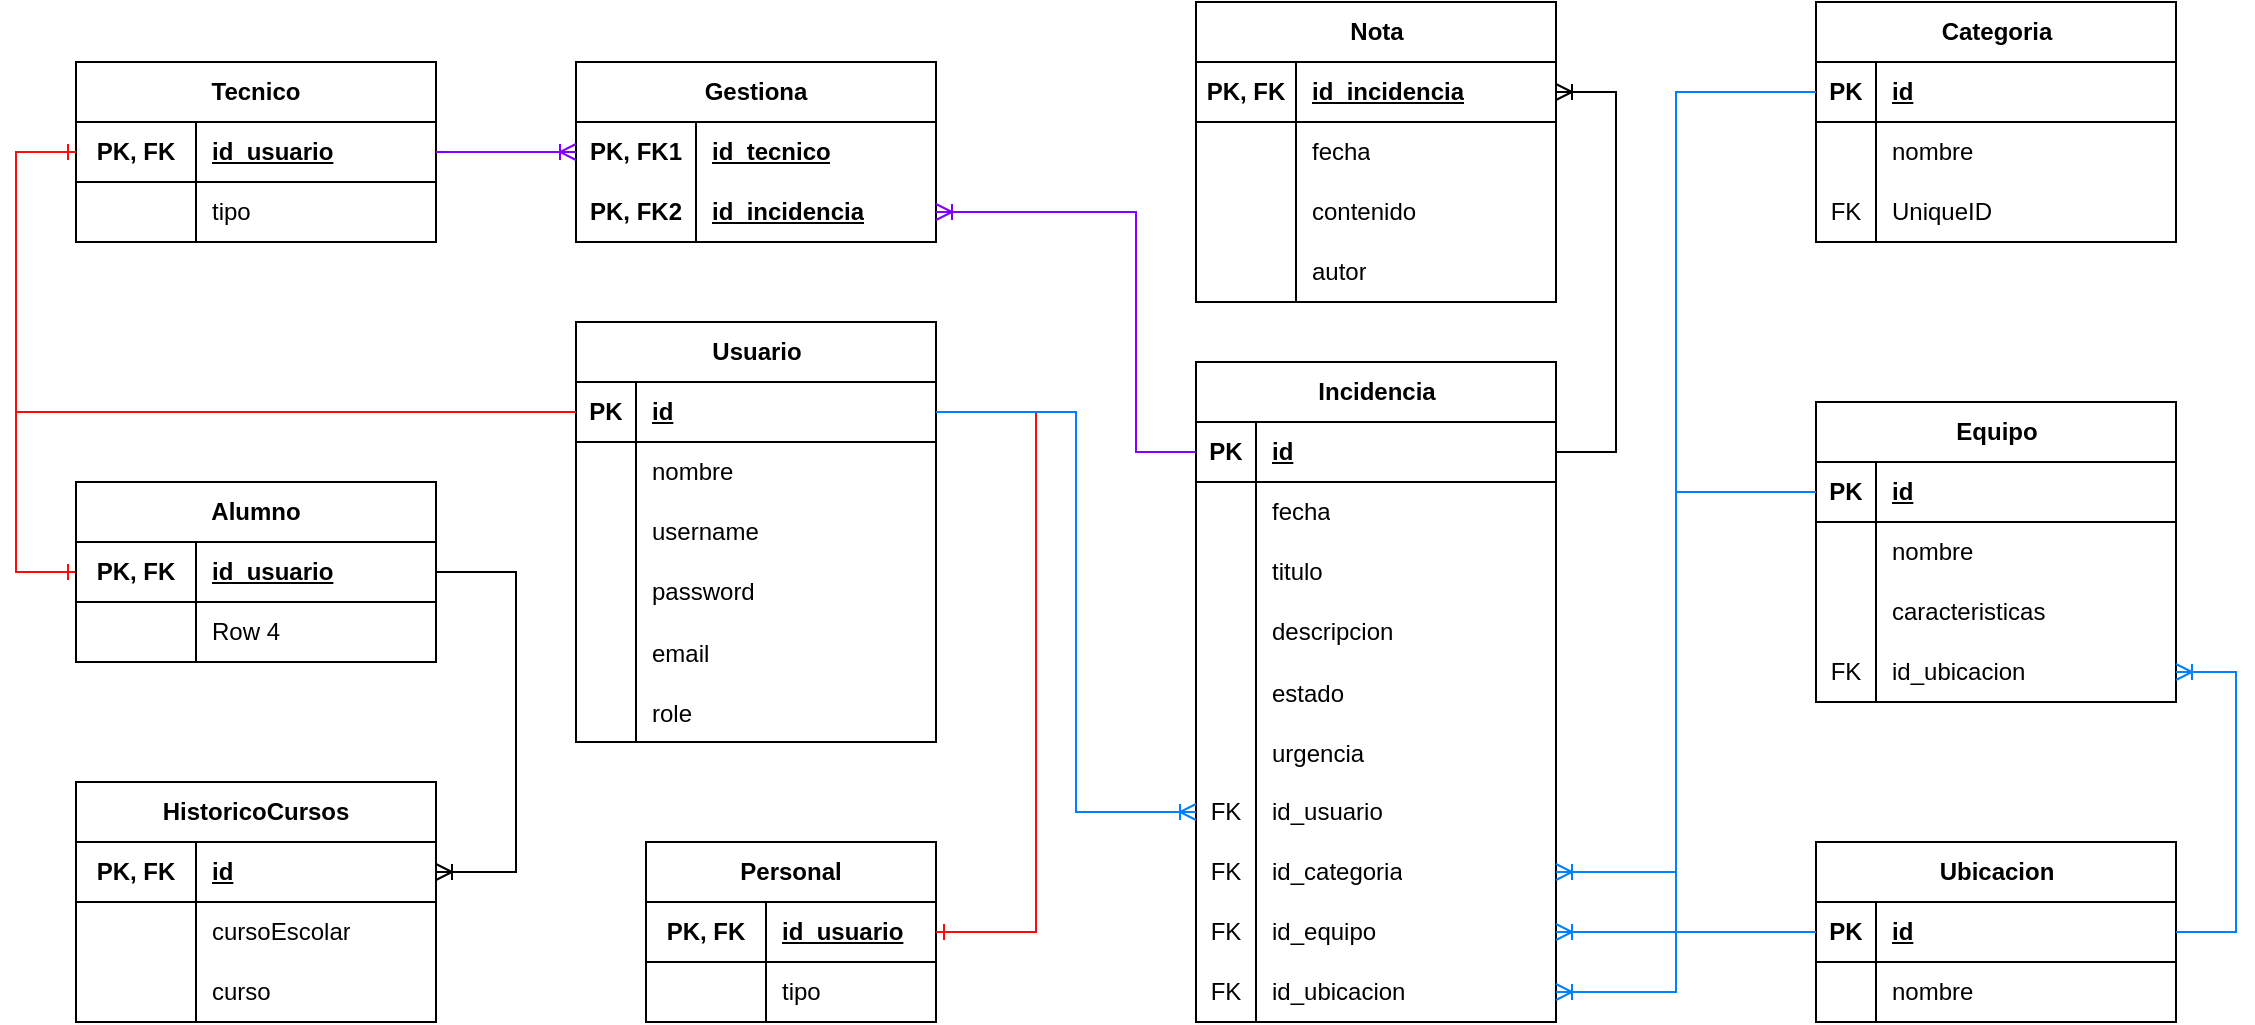 <mxfile version="26.0.9">
  <diagram id="R2lEEEUBdFMjLlhIrx00" name="Page-1">
    <mxGraphModel dx="575" dy="629" grid="1" gridSize="10" guides="1" tooltips="1" connect="1" arrows="1" fold="1" page="0" pageScale="1" pageWidth="850" pageHeight="1100" math="0" shadow="0" extFonts="Permanent Marker^https://fonts.googleapis.com/css?family=Permanent+Marker">
      <root>
        <mxCell id="0" />
        <mxCell id="1" parent="0" />
        <mxCell id="yFKRbLELooc0gO_FxJ2g-1" value="Usuario" style="shape=table;startSize=30;container=1;collapsible=1;childLayout=tableLayout;fixedRows=1;rowLines=0;fontStyle=1;align=center;resizeLast=1;html=1;" vertex="1" parent="1">
          <mxGeometry x="1460" y="290" width="180" height="210" as="geometry" />
        </mxCell>
        <mxCell id="yFKRbLELooc0gO_FxJ2g-2" value="" style="shape=tableRow;horizontal=0;startSize=0;swimlaneHead=0;swimlaneBody=0;fillColor=none;collapsible=0;dropTarget=0;points=[[0,0.5],[1,0.5]];portConstraint=eastwest;top=0;left=0;right=0;bottom=1;" vertex="1" parent="yFKRbLELooc0gO_FxJ2g-1">
          <mxGeometry y="30" width="180" height="30" as="geometry" />
        </mxCell>
        <mxCell id="yFKRbLELooc0gO_FxJ2g-3" value="PK" style="shape=partialRectangle;connectable=0;fillColor=none;top=0;left=0;bottom=0;right=0;fontStyle=1;overflow=hidden;whiteSpace=wrap;html=1;" vertex="1" parent="yFKRbLELooc0gO_FxJ2g-2">
          <mxGeometry width="30" height="30" as="geometry">
            <mxRectangle width="30" height="30" as="alternateBounds" />
          </mxGeometry>
        </mxCell>
        <mxCell id="yFKRbLELooc0gO_FxJ2g-4" value="id" style="shape=partialRectangle;connectable=0;fillColor=none;top=0;left=0;bottom=0;right=0;align=left;spacingLeft=6;fontStyle=5;overflow=hidden;whiteSpace=wrap;html=1;" vertex="1" parent="yFKRbLELooc0gO_FxJ2g-2">
          <mxGeometry x="30" width="150" height="30" as="geometry">
            <mxRectangle width="150" height="30" as="alternateBounds" />
          </mxGeometry>
        </mxCell>
        <mxCell id="yFKRbLELooc0gO_FxJ2g-5" value="" style="shape=tableRow;horizontal=0;startSize=0;swimlaneHead=0;swimlaneBody=0;fillColor=none;collapsible=0;dropTarget=0;points=[[0,0.5],[1,0.5]];portConstraint=eastwest;top=0;left=0;right=0;bottom=0;" vertex="1" parent="yFKRbLELooc0gO_FxJ2g-1">
          <mxGeometry y="60" width="180" height="30" as="geometry" />
        </mxCell>
        <mxCell id="yFKRbLELooc0gO_FxJ2g-6" value="" style="shape=partialRectangle;connectable=0;fillColor=none;top=0;left=0;bottom=0;right=0;editable=1;overflow=hidden;whiteSpace=wrap;html=1;" vertex="1" parent="yFKRbLELooc0gO_FxJ2g-5">
          <mxGeometry width="30" height="30" as="geometry">
            <mxRectangle width="30" height="30" as="alternateBounds" />
          </mxGeometry>
        </mxCell>
        <mxCell id="yFKRbLELooc0gO_FxJ2g-7" value="nombre" style="shape=partialRectangle;connectable=0;fillColor=none;top=0;left=0;bottom=0;right=0;align=left;spacingLeft=6;overflow=hidden;whiteSpace=wrap;html=1;" vertex="1" parent="yFKRbLELooc0gO_FxJ2g-5">
          <mxGeometry x="30" width="150" height="30" as="geometry">
            <mxRectangle width="150" height="30" as="alternateBounds" />
          </mxGeometry>
        </mxCell>
        <mxCell id="yFKRbLELooc0gO_FxJ2g-8" value="" style="shape=tableRow;horizontal=0;startSize=0;swimlaneHead=0;swimlaneBody=0;fillColor=none;collapsible=0;dropTarget=0;points=[[0,0.5],[1,0.5]];portConstraint=eastwest;top=0;left=0;right=0;bottom=0;" vertex="1" parent="yFKRbLELooc0gO_FxJ2g-1">
          <mxGeometry y="90" width="180" height="30" as="geometry" />
        </mxCell>
        <mxCell id="yFKRbLELooc0gO_FxJ2g-9" value="" style="shape=partialRectangle;connectable=0;fillColor=none;top=0;left=0;bottom=0;right=0;editable=1;overflow=hidden;whiteSpace=wrap;html=1;" vertex="1" parent="yFKRbLELooc0gO_FxJ2g-8">
          <mxGeometry width="30" height="30" as="geometry">
            <mxRectangle width="30" height="30" as="alternateBounds" />
          </mxGeometry>
        </mxCell>
        <mxCell id="yFKRbLELooc0gO_FxJ2g-10" value="username" style="shape=partialRectangle;connectable=0;fillColor=none;top=0;left=0;bottom=0;right=0;align=left;spacingLeft=6;overflow=hidden;whiteSpace=wrap;html=1;" vertex="1" parent="yFKRbLELooc0gO_FxJ2g-8">
          <mxGeometry x="30" width="150" height="30" as="geometry">
            <mxRectangle width="150" height="30" as="alternateBounds" />
          </mxGeometry>
        </mxCell>
        <mxCell id="yFKRbLELooc0gO_FxJ2g-11" value="" style="shape=tableRow;horizontal=0;startSize=0;swimlaneHead=0;swimlaneBody=0;fillColor=none;collapsible=0;dropTarget=0;points=[[0,0.5],[1,0.5]];portConstraint=eastwest;top=0;left=0;right=0;bottom=0;" vertex="1" parent="yFKRbLELooc0gO_FxJ2g-1">
          <mxGeometry y="120" width="180" height="30" as="geometry" />
        </mxCell>
        <mxCell id="yFKRbLELooc0gO_FxJ2g-12" value="" style="shape=partialRectangle;connectable=0;fillColor=none;top=0;left=0;bottom=0;right=0;editable=1;overflow=hidden;whiteSpace=wrap;html=1;" vertex="1" parent="yFKRbLELooc0gO_FxJ2g-11">
          <mxGeometry width="30" height="30" as="geometry">
            <mxRectangle width="30" height="30" as="alternateBounds" />
          </mxGeometry>
        </mxCell>
        <mxCell id="yFKRbLELooc0gO_FxJ2g-13" value="password" style="shape=partialRectangle;connectable=0;fillColor=none;top=0;left=0;bottom=0;right=0;align=left;spacingLeft=6;overflow=hidden;whiteSpace=wrap;html=1;" vertex="1" parent="yFKRbLELooc0gO_FxJ2g-11">
          <mxGeometry x="30" width="150" height="30" as="geometry">
            <mxRectangle width="150" height="30" as="alternateBounds" />
          </mxGeometry>
        </mxCell>
        <mxCell id="yFKRbLELooc0gO_FxJ2g-14" value="" style="shape=tableRow;horizontal=0;startSize=0;swimlaneHead=0;swimlaneBody=0;fillColor=none;collapsible=0;dropTarget=0;points=[[0,0.5],[1,0.5]];portConstraint=eastwest;top=0;left=0;right=0;bottom=0;" vertex="1" parent="yFKRbLELooc0gO_FxJ2g-1">
          <mxGeometry y="150" width="180" height="30" as="geometry" />
        </mxCell>
        <mxCell id="yFKRbLELooc0gO_FxJ2g-15" value="" style="shape=partialRectangle;connectable=0;fillColor=none;top=0;left=0;bottom=0;right=0;editable=1;overflow=hidden;" vertex="1" parent="yFKRbLELooc0gO_FxJ2g-14">
          <mxGeometry width="30" height="30" as="geometry">
            <mxRectangle width="30" height="30" as="alternateBounds" />
          </mxGeometry>
        </mxCell>
        <mxCell id="yFKRbLELooc0gO_FxJ2g-16" value="email" style="shape=partialRectangle;connectable=0;fillColor=none;top=0;left=0;bottom=0;right=0;align=left;spacingLeft=6;overflow=hidden;" vertex="1" parent="yFKRbLELooc0gO_FxJ2g-14">
          <mxGeometry x="30" width="150" height="30" as="geometry">
            <mxRectangle width="150" height="30" as="alternateBounds" />
          </mxGeometry>
        </mxCell>
        <mxCell id="yFKRbLELooc0gO_FxJ2g-17" value="" style="shape=tableRow;horizontal=0;startSize=0;swimlaneHead=0;swimlaneBody=0;fillColor=none;collapsible=0;dropTarget=0;points=[[0,0.5],[1,0.5]];portConstraint=eastwest;top=0;left=0;right=0;bottom=0;" vertex="1" parent="yFKRbLELooc0gO_FxJ2g-1">
          <mxGeometry y="180" width="180" height="30" as="geometry" />
        </mxCell>
        <mxCell id="yFKRbLELooc0gO_FxJ2g-18" value="" style="shape=partialRectangle;connectable=0;fillColor=none;top=0;left=0;bottom=0;right=0;editable=1;overflow=hidden;" vertex="1" parent="yFKRbLELooc0gO_FxJ2g-17">
          <mxGeometry width="30" height="30" as="geometry">
            <mxRectangle width="30" height="30" as="alternateBounds" />
          </mxGeometry>
        </mxCell>
        <mxCell id="yFKRbLELooc0gO_FxJ2g-19" value="role" style="shape=partialRectangle;connectable=0;fillColor=none;top=0;left=0;bottom=0;right=0;align=left;spacingLeft=6;overflow=hidden;" vertex="1" parent="yFKRbLELooc0gO_FxJ2g-17">
          <mxGeometry x="30" width="150" height="30" as="geometry">
            <mxRectangle width="150" height="30" as="alternateBounds" />
          </mxGeometry>
        </mxCell>
        <mxCell id="yFKRbLELooc0gO_FxJ2g-33" value="" style="edgeStyle=orthogonalEdgeStyle;fontSize=12;html=1;endArrow=ERone;endFill=1;rounded=0;entryX=0;entryY=0.5;entryDx=0;entryDy=0;exitX=0;exitY=0.5;exitDx=0;exitDy=0;fillColor=#FF0A0A;strokeColor=light-dark(#FF0A0A,#FFFFFF);" edge="1" parent="1" source="yFKRbLELooc0gO_FxJ2g-2" target="yFKRbLELooc0gO_FxJ2g-52">
          <mxGeometry width="100" height="100" relative="1" as="geometry">
            <mxPoint x="1250" y="320" as="sourcePoint" />
            <mxPoint x="1120" y="490" as="targetPoint" />
            <Array as="points">
              <mxPoint x="1180" y="335" />
              <mxPoint x="1180" y="415" />
            </Array>
          </mxGeometry>
        </mxCell>
        <mxCell id="yFKRbLELooc0gO_FxJ2g-34" value="" style="edgeStyle=orthogonalEdgeStyle;fontSize=12;html=1;endArrow=ERoneToMany;rounded=0;exitX=1;exitY=0.5;exitDx=0;exitDy=0;entryX=1;entryY=0.5;entryDx=0;entryDy=0;" edge="1" parent="1" source="yFKRbLELooc0gO_FxJ2g-52" target="yFKRbLELooc0gO_FxJ2g-39">
          <mxGeometry width="100" height="100" relative="1" as="geometry">
            <mxPoint x="1180" y="600" as="sourcePoint" />
            <mxPoint x="1180" y="740" as="targetPoint" />
            <Array as="points">
              <mxPoint x="1430" y="415" />
              <mxPoint x="1430" y="565" />
            </Array>
          </mxGeometry>
        </mxCell>
        <mxCell id="yFKRbLELooc0gO_FxJ2g-35" value="HistoricoCursos" style="shape=table;startSize=30;container=1;collapsible=1;childLayout=tableLayout;fixedRows=1;rowLines=0;fontStyle=1;align=center;resizeLast=1;html=1;whiteSpace=wrap;" vertex="1" parent="1">
          <mxGeometry x="1210" y="520" width="180" height="120" as="geometry" />
        </mxCell>
        <mxCell id="yFKRbLELooc0gO_FxJ2g-39" value="" style="shape=tableRow;horizontal=0;startSize=0;swimlaneHead=0;swimlaneBody=0;fillColor=none;collapsible=0;dropTarget=0;points=[[0,0.5],[1,0.5]];portConstraint=eastwest;top=0;left=0;right=0;bottom=1;html=1;" vertex="1" parent="yFKRbLELooc0gO_FxJ2g-35">
          <mxGeometry y="30" width="180" height="30" as="geometry" />
        </mxCell>
        <mxCell id="yFKRbLELooc0gO_FxJ2g-40" value="PK, FK" style="shape=partialRectangle;connectable=0;fillColor=none;top=0;left=0;bottom=0;right=0;fontStyle=1;overflow=hidden;html=1;whiteSpace=wrap;" vertex="1" parent="yFKRbLELooc0gO_FxJ2g-39">
          <mxGeometry width="60" height="30" as="geometry">
            <mxRectangle width="60" height="30" as="alternateBounds" />
          </mxGeometry>
        </mxCell>
        <mxCell id="yFKRbLELooc0gO_FxJ2g-41" value="id" style="shape=partialRectangle;connectable=0;fillColor=none;top=0;left=0;bottom=0;right=0;align=left;spacingLeft=6;fontStyle=5;overflow=hidden;html=1;whiteSpace=wrap;" vertex="1" parent="yFKRbLELooc0gO_FxJ2g-39">
          <mxGeometry x="60" width="120" height="30" as="geometry">
            <mxRectangle width="120" height="30" as="alternateBounds" />
          </mxGeometry>
        </mxCell>
        <mxCell id="yFKRbLELooc0gO_FxJ2g-42" value="" style="shape=tableRow;horizontal=0;startSize=0;swimlaneHead=0;swimlaneBody=0;fillColor=none;collapsible=0;dropTarget=0;points=[[0,0.5],[1,0.5]];portConstraint=eastwest;top=0;left=0;right=0;bottom=0;html=1;" vertex="1" parent="yFKRbLELooc0gO_FxJ2g-35">
          <mxGeometry y="60" width="180" height="30" as="geometry" />
        </mxCell>
        <mxCell id="yFKRbLELooc0gO_FxJ2g-43" value="" style="shape=partialRectangle;connectable=0;fillColor=none;top=0;left=0;bottom=0;right=0;editable=1;overflow=hidden;html=1;whiteSpace=wrap;" vertex="1" parent="yFKRbLELooc0gO_FxJ2g-42">
          <mxGeometry width="60" height="30" as="geometry">
            <mxRectangle width="60" height="30" as="alternateBounds" />
          </mxGeometry>
        </mxCell>
        <mxCell id="yFKRbLELooc0gO_FxJ2g-44" value="cursoEscolar" style="shape=partialRectangle;connectable=0;fillColor=none;top=0;left=0;bottom=0;right=0;align=left;spacingLeft=6;overflow=hidden;html=1;whiteSpace=wrap;" vertex="1" parent="yFKRbLELooc0gO_FxJ2g-42">
          <mxGeometry x="60" width="120" height="30" as="geometry">
            <mxRectangle width="120" height="30" as="alternateBounds" />
          </mxGeometry>
        </mxCell>
        <mxCell id="yFKRbLELooc0gO_FxJ2g-45" value="" style="shape=tableRow;horizontal=0;startSize=0;swimlaneHead=0;swimlaneBody=0;fillColor=none;collapsible=0;dropTarget=0;points=[[0,0.5],[1,0.5]];portConstraint=eastwest;top=0;left=0;right=0;bottom=0;html=1;" vertex="1" parent="yFKRbLELooc0gO_FxJ2g-35">
          <mxGeometry y="90" width="180" height="30" as="geometry" />
        </mxCell>
        <mxCell id="yFKRbLELooc0gO_FxJ2g-46" value="" style="shape=partialRectangle;connectable=0;fillColor=none;top=0;left=0;bottom=0;right=0;editable=1;overflow=hidden;html=1;whiteSpace=wrap;" vertex="1" parent="yFKRbLELooc0gO_FxJ2g-45">
          <mxGeometry width="60" height="30" as="geometry">
            <mxRectangle width="60" height="30" as="alternateBounds" />
          </mxGeometry>
        </mxCell>
        <mxCell id="yFKRbLELooc0gO_FxJ2g-47" value="curso" style="shape=partialRectangle;connectable=0;fillColor=none;top=0;left=0;bottom=0;right=0;align=left;spacingLeft=6;overflow=hidden;html=1;whiteSpace=wrap;" vertex="1" parent="yFKRbLELooc0gO_FxJ2g-45">
          <mxGeometry x="60" width="120" height="30" as="geometry">
            <mxRectangle width="120" height="30" as="alternateBounds" />
          </mxGeometry>
        </mxCell>
        <mxCell id="yFKRbLELooc0gO_FxJ2g-48" value="Alumno" style="shape=table;startSize=30;container=1;collapsible=1;childLayout=tableLayout;fixedRows=1;rowLines=0;fontStyle=1;align=center;resizeLast=1;html=1;whiteSpace=wrap;" vertex="1" parent="1">
          <mxGeometry x="1210" y="370" width="180" height="90" as="geometry" />
        </mxCell>
        <mxCell id="yFKRbLELooc0gO_FxJ2g-52" value="" style="shape=tableRow;horizontal=0;startSize=0;swimlaneHead=0;swimlaneBody=0;fillColor=none;collapsible=0;dropTarget=0;points=[[0,0.5],[1,0.5]];portConstraint=eastwest;top=0;left=0;right=0;bottom=1;html=1;" vertex="1" parent="yFKRbLELooc0gO_FxJ2g-48">
          <mxGeometry y="30" width="180" height="30" as="geometry" />
        </mxCell>
        <mxCell id="yFKRbLELooc0gO_FxJ2g-53" value="PK, FK" style="shape=partialRectangle;connectable=0;fillColor=none;top=0;left=0;bottom=0;right=0;fontStyle=1;overflow=hidden;html=1;whiteSpace=wrap;" vertex="1" parent="yFKRbLELooc0gO_FxJ2g-52">
          <mxGeometry width="60" height="30" as="geometry">
            <mxRectangle width="60" height="30" as="alternateBounds" />
          </mxGeometry>
        </mxCell>
        <mxCell id="yFKRbLELooc0gO_FxJ2g-54" value="id_usuario" style="shape=partialRectangle;connectable=0;fillColor=none;top=0;left=0;bottom=0;right=0;align=left;spacingLeft=6;fontStyle=5;overflow=hidden;html=1;whiteSpace=wrap;" vertex="1" parent="yFKRbLELooc0gO_FxJ2g-52">
          <mxGeometry x="60" width="120" height="30" as="geometry">
            <mxRectangle width="120" height="30" as="alternateBounds" />
          </mxGeometry>
        </mxCell>
        <mxCell id="yFKRbLELooc0gO_FxJ2g-58" value="" style="shape=tableRow;horizontal=0;startSize=0;swimlaneHead=0;swimlaneBody=0;fillColor=none;collapsible=0;dropTarget=0;points=[[0,0.5],[1,0.5]];portConstraint=eastwest;top=0;left=0;right=0;bottom=0;html=1;" vertex="1" parent="yFKRbLELooc0gO_FxJ2g-48">
          <mxGeometry y="60" width="180" height="30" as="geometry" />
        </mxCell>
        <mxCell id="yFKRbLELooc0gO_FxJ2g-59" value="" style="shape=partialRectangle;connectable=0;fillColor=none;top=0;left=0;bottom=0;right=0;editable=1;overflow=hidden;html=1;whiteSpace=wrap;" vertex="1" parent="yFKRbLELooc0gO_FxJ2g-58">
          <mxGeometry width="60" height="30" as="geometry">
            <mxRectangle width="60" height="30" as="alternateBounds" />
          </mxGeometry>
        </mxCell>
        <mxCell id="yFKRbLELooc0gO_FxJ2g-60" value="Row 4" style="shape=partialRectangle;connectable=0;fillColor=none;top=0;left=0;bottom=0;right=0;align=left;spacingLeft=6;overflow=hidden;html=1;whiteSpace=wrap;" vertex="1" parent="yFKRbLELooc0gO_FxJ2g-58">
          <mxGeometry x="60" width="120" height="30" as="geometry">
            <mxRectangle width="120" height="30" as="alternateBounds" />
          </mxGeometry>
        </mxCell>
        <mxCell id="yFKRbLELooc0gO_FxJ2g-62" value="Personal" style="shape=table;startSize=30;container=1;collapsible=1;childLayout=tableLayout;fixedRows=1;rowLines=0;fontStyle=1;align=center;resizeLast=1;html=1;whiteSpace=wrap;" vertex="1" parent="1">
          <mxGeometry x="1495" y="550" width="145" height="90" as="geometry" />
        </mxCell>
        <mxCell id="yFKRbLELooc0gO_FxJ2g-66" value="" style="shape=tableRow;horizontal=0;startSize=0;swimlaneHead=0;swimlaneBody=0;fillColor=none;collapsible=0;dropTarget=0;points=[[0,0.5],[1,0.5]];portConstraint=eastwest;top=0;left=0;right=0;bottom=1;html=1;" vertex="1" parent="yFKRbLELooc0gO_FxJ2g-62">
          <mxGeometry y="30" width="145" height="30" as="geometry" />
        </mxCell>
        <mxCell id="yFKRbLELooc0gO_FxJ2g-67" value="PK, FK" style="shape=partialRectangle;connectable=0;fillColor=none;top=0;left=0;bottom=0;right=0;fontStyle=1;overflow=hidden;html=1;whiteSpace=wrap;" vertex="1" parent="yFKRbLELooc0gO_FxJ2g-66">
          <mxGeometry width="60" height="30" as="geometry">
            <mxRectangle width="60" height="30" as="alternateBounds" />
          </mxGeometry>
        </mxCell>
        <mxCell id="yFKRbLELooc0gO_FxJ2g-68" value="id_usuario" style="shape=partialRectangle;connectable=0;fillColor=none;top=0;left=0;bottom=0;right=0;align=left;spacingLeft=6;fontStyle=5;overflow=hidden;html=1;whiteSpace=wrap;" vertex="1" parent="yFKRbLELooc0gO_FxJ2g-66">
          <mxGeometry x="60" width="85" height="30" as="geometry">
            <mxRectangle width="85" height="30" as="alternateBounds" />
          </mxGeometry>
        </mxCell>
        <mxCell id="yFKRbLELooc0gO_FxJ2g-69" value="" style="shape=tableRow;horizontal=0;startSize=0;swimlaneHead=0;swimlaneBody=0;fillColor=none;collapsible=0;dropTarget=0;points=[[0,0.5],[1,0.5]];portConstraint=eastwest;top=0;left=0;right=0;bottom=0;html=1;" vertex="1" parent="yFKRbLELooc0gO_FxJ2g-62">
          <mxGeometry y="60" width="145" height="30" as="geometry" />
        </mxCell>
        <mxCell id="yFKRbLELooc0gO_FxJ2g-70" value="" style="shape=partialRectangle;connectable=0;fillColor=none;top=0;left=0;bottom=0;right=0;editable=1;overflow=hidden;html=1;whiteSpace=wrap;" vertex="1" parent="yFKRbLELooc0gO_FxJ2g-69">
          <mxGeometry width="60" height="30" as="geometry">
            <mxRectangle width="60" height="30" as="alternateBounds" />
          </mxGeometry>
        </mxCell>
        <mxCell id="yFKRbLELooc0gO_FxJ2g-71" value="tipo" style="shape=partialRectangle;connectable=0;fillColor=none;top=0;left=0;bottom=0;right=0;align=left;spacingLeft=6;overflow=hidden;html=1;whiteSpace=wrap;" vertex="1" parent="yFKRbLELooc0gO_FxJ2g-69">
          <mxGeometry x="60" width="85" height="30" as="geometry">
            <mxRectangle width="85" height="30" as="alternateBounds" />
          </mxGeometry>
        </mxCell>
        <mxCell id="yFKRbLELooc0gO_FxJ2g-75" value="" style="edgeStyle=orthogonalEdgeStyle;fontSize=12;html=1;endArrow=ERone;endFill=1;rounded=0;exitX=1;exitY=0.5;exitDx=0;exitDy=0;entryX=1;entryY=0.5;entryDx=0;entryDy=0;strokeColor=light-dark(#FF0A0A,#FFFFFF);" edge="1" parent="1" source="yFKRbLELooc0gO_FxJ2g-2" target="yFKRbLELooc0gO_FxJ2g-66">
          <mxGeometry width="100" height="100" relative="1" as="geometry">
            <mxPoint x="1320" y="830" as="sourcePoint" />
            <mxPoint x="1710" y="670" as="targetPoint" />
            <Array as="points">
              <mxPoint x="1690" y="335" />
              <mxPoint x="1690" y="595" />
            </Array>
          </mxGeometry>
        </mxCell>
        <mxCell id="yFKRbLELooc0gO_FxJ2g-76" value="Tecnico" style="shape=table;startSize=30;container=1;collapsible=1;childLayout=tableLayout;fixedRows=1;rowLines=0;fontStyle=1;align=center;resizeLast=1;html=1;whiteSpace=wrap;" vertex="1" parent="1">
          <mxGeometry x="1210" y="160" width="180" height="90" as="geometry" />
        </mxCell>
        <mxCell id="yFKRbLELooc0gO_FxJ2g-77" value="" style="shape=tableRow;horizontal=0;startSize=0;swimlaneHead=0;swimlaneBody=0;fillColor=none;collapsible=0;dropTarget=0;points=[[0,0.5],[1,0.5]];portConstraint=eastwest;top=0;left=0;right=0;bottom=1;html=1;" vertex="1" parent="yFKRbLELooc0gO_FxJ2g-76">
          <mxGeometry y="30" width="180" height="30" as="geometry" />
        </mxCell>
        <mxCell id="yFKRbLELooc0gO_FxJ2g-78" value="PK, FK" style="shape=partialRectangle;connectable=0;fillColor=none;top=0;left=0;bottom=0;right=0;fontStyle=1;overflow=hidden;html=1;whiteSpace=wrap;" vertex="1" parent="yFKRbLELooc0gO_FxJ2g-77">
          <mxGeometry width="60" height="30" as="geometry">
            <mxRectangle width="60" height="30" as="alternateBounds" />
          </mxGeometry>
        </mxCell>
        <mxCell id="yFKRbLELooc0gO_FxJ2g-79" value="id_usuario" style="shape=partialRectangle;connectable=0;fillColor=none;top=0;left=0;bottom=0;right=0;align=left;spacingLeft=6;fontStyle=5;overflow=hidden;html=1;whiteSpace=wrap;" vertex="1" parent="yFKRbLELooc0gO_FxJ2g-77">
          <mxGeometry x="60" width="120" height="30" as="geometry">
            <mxRectangle width="120" height="30" as="alternateBounds" />
          </mxGeometry>
        </mxCell>
        <mxCell id="yFKRbLELooc0gO_FxJ2g-80" value="" style="shape=tableRow;horizontal=0;startSize=0;swimlaneHead=0;swimlaneBody=0;fillColor=none;collapsible=0;dropTarget=0;points=[[0,0.5],[1,0.5]];portConstraint=eastwest;top=0;left=0;right=0;bottom=0;html=1;" vertex="1" parent="yFKRbLELooc0gO_FxJ2g-76">
          <mxGeometry y="60" width="180" height="30" as="geometry" />
        </mxCell>
        <mxCell id="yFKRbLELooc0gO_FxJ2g-81" value="" style="shape=partialRectangle;connectable=0;fillColor=none;top=0;left=0;bottom=0;right=0;editable=1;overflow=hidden;html=1;whiteSpace=wrap;" vertex="1" parent="yFKRbLELooc0gO_FxJ2g-80">
          <mxGeometry width="60" height="30" as="geometry">
            <mxRectangle width="60" height="30" as="alternateBounds" />
          </mxGeometry>
        </mxCell>
        <mxCell id="yFKRbLELooc0gO_FxJ2g-82" value="tipo" style="shape=partialRectangle;connectable=0;fillColor=none;top=0;left=0;bottom=0;right=0;align=left;spacingLeft=6;overflow=hidden;html=1;whiteSpace=wrap;" vertex="1" parent="yFKRbLELooc0gO_FxJ2g-80">
          <mxGeometry x="60" width="120" height="30" as="geometry">
            <mxRectangle width="120" height="30" as="alternateBounds" />
          </mxGeometry>
        </mxCell>
        <mxCell id="yFKRbLELooc0gO_FxJ2g-83" value="" style="edgeStyle=elbowEdgeStyle;fontSize=12;html=1;endArrow=ERone;endFill=1;rounded=0;exitX=0;exitY=0.5;exitDx=0;exitDy=0;entryX=0;entryY=0.5;entryDx=0;entryDy=0;strokeColor=light-dark(#FF0A0A,#FFFFFF);" edge="1" parent="1" source="yFKRbLELooc0gO_FxJ2g-2" target="yFKRbLELooc0gO_FxJ2g-77">
          <mxGeometry width="100" height="100" relative="1" as="geometry">
            <mxPoint x="1590" y="560" as="sourcePoint" />
            <mxPoint x="1690" y="460" as="targetPoint" />
            <Array as="points">
              <mxPoint x="1180" y="260" />
            </Array>
          </mxGeometry>
        </mxCell>
        <mxCell id="yFKRbLELooc0gO_FxJ2g-84" value="Incidencia" style="shape=table;startSize=30;container=1;collapsible=1;childLayout=tableLayout;fixedRows=1;rowLines=0;fontStyle=1;align=center;resizeLast=1;html=1;" vertex="1" parent="1">
          <mxGeometry x="1770" y="310" width="180" height="330" as="geometry" />
        </mxCell>
        <mxCell id="yFKRbLELooc0gO_FxJ2g-85" value="" style="shape=tableRow;horizontal=0;startSize=0;swimlaneHead=0;swimlaneBody=0;fillColor=none;collapsible=0;dropTarget=0;points=[[0,0.5],[1,0.5]];portConstraint=eastwest;top=0;left=0;right=0;bottom=1;" vertex="1" parent="yFKRbLELooc0gO_FxJ2g-84">
          <mxGeometry y="30" width="180" height="30" as="geometry" />
        </mxCell>
        <mxCell id="yFKRbLELooc0gO_FxJ2g-86" value="PK" style="shape=partialRectangle;connectable=0;fillColor=none;top=0;left=0;bottom=0;right=0;fontStyle=1;overflow=hidden;whiteSpace=wrap;html=1;" vertex="1" parent="yFKRbLELooc0gO_FxJ2g-85">
          <mxGeometry width="30" height="30" as="geometry">
            <mxRectangle width="30" height="30" as="alternateBounds" />
          </mxGeometry>
        </mxCell>
        <mxCell id="yFKRbLELooc0gO_FxJ2g-87" value="id" style="shape=partialRectangle;connectable=0;fillColor=none;top=0;left=0;bottom=0;right=0;align=left;spacingLeft=6;fontStyle=5;overflow=hidden;whiteSpace=wrap;html=1;" vertex="1" parent="yFKRbLELooc0gO_FxJ2g-85">
          <mxGeometry x="30" width="150" height="30" as="geometry">
            <mxRectangle width="150" height="30" as="alternateBounds" />
          </mxGeometry>
        </mxCell>
        <mxCell id="yFKRbLELooc0gO_FxJ2g-88" value="" style="shape=tableRow;horizontal=0;startSize=0;swimlaneHead=0;swimlaneBody=0;fillColor=none;collapsible=0;dropTarget=0;points=[[0,0.5],[1,0.5]];portConstraint=eastwest;top=0;left=0;right=0;bottom=0;" vertex="1" parent="yFKRbLELooc0gO_FxJ2g-84">
          <mxGeometry y="60" width="180" height="30" as="geometry" />
        </mxCell>
        <mxCell id="yFKRbLELooc0gO_FxJ2g-89" value="" style="shape=partialRectangle;connectable=0;fillColor=none;top=0;left=0;bottom=0;right=0;editable=1;overflow=hidden;whiteSpace=wrap;html=1;" vertex="1" parent="yFKRbLELooc0gO_FxJ2g-88">
          <mxGeometry width="30" height="30" as="geometry">
            <mxRectangle width="30" height="30" as="alternateBounds" />
          </mxGeometry>
        </mxCell>
        <mxCell id="yFKRbLELooc0gO_FxJ2g-90" value="fecha" style="shape=partialRectangle;connectable=0;fillColor=none;top=0;left=0;bottom=0;right=0;align=left;spacingLeft=6;overflow=hidden;whiteSpace=wrap;html=1;" vertex="1" parent="yFKRbLELooc0gO_FxJ2g-88">
          <mxGeometry x="30" width="150" height="30" as="geometry">
            <mxRectangle width="150" height="30" as="alternateBounds" />
          </mxGeometry>
        </mxCell>
        <mxCell id="yFKRbLELooc0gO_FxJ2g-91" value="" style="shape=tableRow;horizontal=0;startSize=0;swimlaneHead=0;swimlaneBody=0;fillColor=none;collapsible=0;dropTarget=0;points=[[0,0.5],[1,0.5]];portConstraint=eastwest;top=0;left=0;right=0;bottom=0;" vertex="1" parent="yFKRbLELooc0gO_FxJ2g-84">
          <mxGeometry y="90" width="180" height="30" as="geometry" />
        </mxCell>
        <mxCell id="yFKRbLELooc0gO_FxJ2g-92" value="" style="shape=partialRectangle;connectable=0;fillColor=none;top=0;left=0;bottom=0;right=0;editable=1;overflow=hidden;whiteSpace=wrap;html=1;" vertex="1" parent="yFKRbLELooc0gO_FxJ2g-91">
          <mxGeometry width="30" height="30" as="geometry">
            <mxRectangle width="30" height="30" as="alternateBounds" />
          </mxGeometry>
        </mxCell>
        <mxCell id="yFKRbLELooc0gO_FxJ2g-93" value="titulo" style="shape=partialRectangle;connectable=0;fillColor=none;top=0;left=0;bottom=0;right=0;align=left;spacingLeft=6;overflow=hidden;whiteSpace=wrap;html=1;" vertex="1" parent="yFKRbLELooc0gO_FxJ2g-91">
          <mxGeometry x="30" width="150" height="30" as="geometry">
            <mxRectangle width="150" height="30" as="alternateBounds" />
          </mxGeometry>
        </mxCell>
        <mxCell id="yFKRbLELooc0gO_FxJ2g-94" value="" style="shape=tableRow;horizontal=0;startSize=0;swimlaneHead=0;swimlaneBody=0;fillColor=none;collapsible=0;dropTarget=0;points=[[0,0.5],[1,0.5]];portConstraint=eastwest;top=0;left=0;right=0;bottom=0;" vertex="1" parent="yFKRbLELooc0gO_FxJ2g-84">
          <mxGeometry y="120" width="180" height="30" as="geometry" />
        </mxCell>
        <mxCell id="yFKRbLELooc0gO_FxJ2g-95" value="" style="shape=partialRectangle;connectable=0;fillColor=none;top=0;left=0;bottom=0;right=0;editable=1;overflow=hidden;whiteSpace=wrap;html=1;" vertex="1" parent="yFKRbLELooc0gO_FxJ2g-94">
          <mxGeometry width="30" height="30" as="geometry">
            <mxRectangle width="30" height="30" as="alternateBounds" />
          </mxGeometry>
        </mxCell>
        <mxCell id="yFKRbLELooc0gO_FxJ2g-96" value="descripcion" style="shape=partialRectangle;connectable=0;fillColor=none;top=0;left=0;bottom=0;right=0;align=left;spacingLeft=6;overflow=hidden;whiteSpace=wrap;html=1;" vertex="1" parent="yFKRbLELooc0gO_FxJ2g-94">
          <mxGeometry x="30" width="150" height="30" as="geometry">
            <mxRectangle width="150" height="30" as="alternateBounds" />
          </mxGeometry>
        </mxCell>
        <mxCell id="yFKRbLELooc0gO_FxJ2g-97" value="" style="shape=tableRow;horizontal=0;startSize=0;swimlaneHead=0;swimlaneBody=0;fillColor=none;collapsible=0;dropTarget=0;points=[[0,0.5],[1,0.5]];portConstraint=eastwest;top=0;left=0;right=0;bottom=0;" vertex="1" parent="yFKRbLELooc0gO_FxJ2g-84">
          <mxGeometry y="150" width="180" height="30" as="geometry" />
        </mxCell>
        <mxCell id="yFKRbLELooc0gO_FxJ2g-98" value="" style="shape=partialRectangle;connectable=0;fillColor=none;top=0;left=0;bottom=0;right=0;editable=1;overflow=hidden;" vertex="1" parent="yFKRbLELooc0gO_FxJ2g-97">
          <mxGeometry width="30" height="30" as="geometry">
            <mxRectangle width="30" height="30" as="alternateBounds" />
          </mxGeometry>
        </mxCell>
        <mxCell id="yFKRbLELooc0gO_FxJ2g-99" value="estado" style="shape=partialRectangle;connectable=0;fillColor=none;top=0;left=0;bottom=0;right=0;align=left;spacingLeft=6;overflow=hidden;" vertex="1" parent="yFKRbLELooc0gO_FxJ2g-97">
          <mxGeometry x="30" width="150" height="30" as="geometry">
            <mxRectangle width="150" height="30" as="alternateBounds" />
          </mxGeometry>
        </mxCell>
        <mxCell id="yFKRbLELooc0gO_FxJ2g-100" value="" style="shape=tableRow;horizontal=0;startSize=0;swimlaneHead=0;swimlaneBody=0;fillColor=none;collapsible=0;dropTarget=0;points=[[0,0.5],[1,0.5]];portConstraint=eastwest;top=0;left=0;right=0;bottom=0;" vertex="1" parent="yFKRbLELooc0gO_FxJ2g-84">
          <mxGeometry y="180" width="180" height="30" as="geometry" />
        </mxCell>
        <mxCell id="yFKRbLELooc0gO_FxJ2g-101" value="" style="shape=partialRectangle;connectable=0;fillColor=none;top=0;left=0;bottom=0;right=0;editable=1;overflow=hidden;" vertex="1" parent="yFKRbLELooc0gO_FxJ2g-100">
          <mxGeometry width="30" height="30" as="geometry">
            <mxRectangle width="30" height="30" as="alternateBounds" />
          </mxGeometry>
        </mxCell>
        <mxCell id="yFKRbLELooc0gO_FxJ2g-102" value="urgencia" style="shape=partialRectangle;connectable=0;fillColor=none;top=0;left=0;bottom=0;right=0;align=left;spacingLeft=6;overflow=hidden;" vertex="1" parent="yFKRbLELooc0gO_FxJ2g-100">
          <mxGeometry x="30" width="150" height="30" as="geometry">
            <mxRectangle width="150" height="30" as="alternateBounds" />
          </mxGeometry>
        </mxCell>
        <mxCell id="yFKRbLELooc0gO_FxJ2g-219" value="" style="shape=tableRow;horizontal=0;startSize=0;swimlaneHead=0;swimlaneBody=0;fillColor=none;collapsible=0;dropTarget=0;points=[[0,0.5],[1,0.5]];portConstraint=eastwest;top=0;left=0;right=0;bottom=0;" vertex="1" parent="yFKRbLELooc0gO_FxJ2g-84">
          <mxGeometry y="210" width="180" height="30" as="geometry" />
        </mxCell>
        <mxCell id="yFKRbLELooc0gO_FxJ2g-220" value="FK" style="shape=partialRectangle;connectable=0;fillColor=none;top=0;left=0;bottom=0;right=0;fontStyle=0;overflow=hidden;whiteSpace=wrap;html=1;" vertex="1" parent="yFKRbLELooc0gO_FxJ2g-219">
          <mxGeometry width="30" height="30" as="geometry">
            <mxRectangle width="30" height="30" as="alternateBounds" />
          </mxGeometry>
        </mxCell>
        <mxCell id="yFKRbLELooc0gO_FxJ2g-221" value="id_usuario" style="shape=partialRectangle;connectable=0;fillColor=none;top=0;left=0;bottom=0;right=0;align=left;spacingLeft=6;fontStyle=0;overflow=hidden;whiteSpace=wrap;html=1;" vertex="1" parent="yFKRbLELooc0gO_FxJ2g-219">
          <mxGeometry x="30" width="150" height="30" as="geometry">
            <mxRectangle width="150" height="30" as="alternateBounds" />
          </mxGeometry>
        </mxCell>
        <mxCell id="yFKRbLELooc0gO_FxJ2g-210" value="" style="shape=tableRow;horizontal=0;startSize=0;swimlaneHead=0;swimlaneBody=0;fillColor=none;collapsible=0;dropTarget=0;points=[[0,0.5],[1,0.5]];portConstraint=eastwest;top=0;left=0;right=0;bottom=0;" vertex="1" parent="yFKRbLELooc0gO_FxJ2g-84">
          <mxGeometry y="240" width="180" height="30" as="geometry" />
        </mxCell>
        <mxCell id="yFKRbLELooc0gO_FxJ2g-211" value="FK" style="shape=partialRectangle;connectable=0;fillColor=none;top=0;left=0;bottom=0;right=0;fontStyle=0;overflow=hidden;whiteSpace=wrap;html=1;" vertex="1" parent="yFKRbLELooc0gO_FxJ2g-210">
          <mxGeometry width="30" height="30" as="geometry">
            <mxRectangle width="30" height="30" as="alternateBounds" />
          </mxGeometry>
        </mxCell>
        <mxCell id="yFKRbLELooc0gO_FxJ2g-212" value="id_categoria" style="shape=partialRectangle;connectable=0;fillColor=none;top=0;left=0;bottom=0;right=0;align=left;spacingLeft=6;fontStyle=0;overflow=hidden;whiteSpace=wrap;html=1;" vertex="1" parent="yFKRbLELooc0gO_FxJ2g-210">
          <mxGeometry x="30" width="150" height="30" as="geometry">
            <mxRectangle width="150" height="30" as="alternateBounds" />
          </mxGeometry>
        </mxCell>
        <mxCell id="yFKRbLELooc0gO_FxJ2g-222" value="" style="shape=tableRow;horizontal=0;startSize=0;swimlaneHead=0;swimlaneBody=0;fillColor=none;collapsible=0;dropTarget=0;points=[[0,0.5],[1,0.5]];portConstraint=eastwest;top=0;left=0;right=0;bottom=0;" vertex="1" parent="yFKRbLELooc0gO_FxJ2g-84">
          <mxGeometry y="270" width="180" height="30" as="geometry" />
        </mxCell>
        <mxCell id="yFKRbLELooc0gO_FxJ2g-223" value="FK" style="shape=partialRectangle;connectable=0;fillColor=none;top=0;left=0;bottom=0;right=0;fontStyle=0;overflow=hidden;whiteSpace=wrap;html=1;" vertex="1" parent="yFKRbLELooc0gO_FxJ2g-222">
          <mxGeometry width="30" height="30" as="geometry">
            <mxRectangle width="30" height="30" as="alternateBounds" />
          </mxGeometry>
        </mxCell>
        <mxCell id="yFKRbLELooc0gO_FxJ2g-224" value="id_equipo" style="shape=partialRectangle;connectable=0;fillColor=none;top=0;left=0;bottom=0;right=0;align=left;spacingLeft=6;fontStyle=0;overflow=hidden;whiteSpace=wrap;html=1;" vertex="1" parent="yFKRbLELooc0gO_FxJ2g-222">
          <mxGeometry x="30" width="150" height="30" as="geometry">
            <mxRectangle width="150" height="30" as="alternateBounds" />
          </mxGeometry>
        </mxCell>
        <mxCell id="yFKRbLELooc0gO_FxJ2g-225" value="" style="shape=tableRow;horizontal=0;startSize=0;swimlaneHead=0;swimlaneBody=0;fillColor=none;collapsible=0;dropTarget=0;points=[[0,0.5],[1,0.5]];portConstraint=eastwest;top=0;left=0;right=0;bottom=0;" vertex="1" parent="yFKRbLELooc0gO_FxJ2g-84">
          <mxGeometry y="300" width="180" height="30" as="geometry" />
        </mxCell>
        <mxCell id="yFKRbLELooc0gO_FxJ2g-226" value="FK" style="shape=partialRectangle;connectable=0;fillColor=none;top=0;left=0;bottom=0;right=0;fontStyle=0;overflow=hidden;whiteSpace=wrap;html=1;" vertex="1" parent="yFKRbLELooc0gO_FxJ2g-225">
          <mxGeometry width="30" height="30" as="geometry">
            <mxRectangle width="30" height="30" as="alternateBounds" />
          </mxGeometry>
        </mxCell>
        <mxCell id="yFKRbLELooc0gO_FxJ2g-227" value="id_ubicacion" style="shape=partialRectangle;connectable=0;fillColor=none;top=0;left=0;bottom=0;right=0;align=left;spacingLeft=6;fontStyle=0;overflow=hidden;whiteSpace=wrap;html=1;" vertex="1" parent="yFKRbLELooc0gO_FxJ2g-225">
          <mxGeometry x="30" width="150" height="30" as="geometry">
            <mxRectangle width="150" height="30" as="alternateBounds" />
          </mxGeometry>
        </mxCell>
        <mxCell id="yFKRbLELooc0gO_FxJ2g-103" value="" style="edgeStyle=elbowEdgeStyle;fontSize=12;html=1;endArrow=ERoneToMany;rounded=0;exitX=1;exitY=0.5;exitDx=0;exitDy=0;entryX=0;entryY=0.5;entryDx=0;entryDy=0;strokeColor=light-dark(#007FFF,#FFFFFF);" edge="1" parent="1" source="yFKRbLELooc0gO_FxJ2g-2" target="yFKRbLELooc0gO_FxJ2g-219">
          <mxGeometry width="100" height="100" relative="1" as="geometry">
            <mxPoint x="1830" y="580" as="sourcePoint" />
            <mxPoint x="1930" y="480" as="targetPoint" />
            <Array as="points">
              <mxPoint x="1710" y="480" />
            </Array>
          </mxGeometry>
        </mxCell>
        <mxCell id="yFKRbLELooc0gO_FxJ2g-104" value="Gestiona" style="shape=table;startSize=30;container=1;collapsible=1;childLayout=tableLayout;fixedRows=1;rowLines=0;fontStyle=1;align=center;resizeLast=1;html=1;whiteSpace=wrap;" vertex="1" parent="1">
          <mxGeometry x="1460" y="160" width="180" height="90" as="geometry" />
        </mxCell>
        <mxCell id="yFKRbLELooc0gO_FxJ2g-105" value="" style="shape=tableRow;horizontal=0;startSize=0;swimlaneHead=0;swimlaneBody=0;fillColor=none;collapsible=0;dropTarget=0;points=[[0,0.5],[1,0.5]];portConstraint=eastwest;top=0;left=0;right=0;bottom=0;html=1;" vertex="1" parent="yFKRbLELooc0gO_FxJ2g-104">
          <mxGeometry y="30" width="180" height="30" as="geometry" />
        </mxCell>
        <mxCell id="yFKRbLELooc0gO_FxJ2g-106" value="PK, FK1" style="shape=partialRectangle;connectable=0;fillColor=none;top=0;left=0;bottom=0;right=0;fontStyle=1;overflow=hidden;html=1;whiteSpace=wrap;" vertex="1" parent="yFKRbLELooc0gO_FxJ2g-105">
          <mxGeometry width="60" height="30" as="geometry">
            <mxRectangle width="60" height="30" as="alternateBounds" />
          </mxGeometry>
        </mxCell>
        <mxCell id="yFKRbLELooc0gO_FxJ2g-107" value="id_tecnico" style="shape=partialRectangle;connectable=0;fillColor=none;top=0;left=0;bottom=0;right=0;align=left;spacingLeft=6;fontStyle=5;overflow=hidden;html=1;whiteSpace=wrap;" vertex="1" parent="yFKRbLELooc0gO_FxJ2g-105">
          <mxGeometry x="60" width="120" height="30" as="geometry">
            <mxRectangle width="120" height="30" as="alternateBounds" />
          </mxGeometry>
        </mxCell>
        <mxCell id="yFKRbLELooc0gO_FxJ2g-108" value="" style="shape=tableRow;horizontal=0;startSize=0;swimlaneHead=0;swimlaneBody=0;fillColor=none;collapsible=0;dropTarget=0;points=[[0,0.5],[1,0.5]];portConstraint=eastwest;top=0;left=0;right=0;bottom=1;html=1;" vertex="1" parent="yFKRbLELooc0gO_FxJ2g-104">
          <mxGeometry y="60" width="180" height="30" as="geometry" />
        </mxCell>
        <mxCell id="yFKRbLELooc0gO_FxJ2g-109" value="PK, FK2" style="shape=partialRectangle;connectable=0;fillColor=none;top=0;left=0;bottom=0;right=0;fontStyle=1;overflow=hidden;html=1;whiteSpace=wrap;" vertex="1" parent="yFKRbLELooc0gO_FxJ2g-108">
          <mxGeometry width="60" height="30" as="geometry">
            <mxRectangle width="60" height="30" as="alternateBounds" />
          </mxGeometry>
        </mxCell>
        <mxCell id="yFKRbLELooc0gO_FxJ2g-110" value="id_incidencia" style="shape=partialRectangle;connectable=0;fillColor=none;top=0;left=0;bottom=0;right=0;align=left;spacingLeft=6;fontStyle=5;overflow=hidden;html=1;whiteSpace=wrap;" vertex="1" parent="yFKRbLELooc0gO_FxJ2g-108">
          <mxGeometry x="60" width="120" height="30" as="geometry">
            <mxRectangle width="120" height="30" as="alternateBounds" />
          </mxGeometry>
        </mxCell>
        <mxCell id="yFKRbLELooc0gO_FxJ2g-117" value="" style="edgeStyle=elbowEdgeStyle;fontSize=12;html=1;endArrow=ERoneToMany;rounded=0;entryX=1;entryY=0.5;entryDx=0;entryDy=0;exitX=0;exitY=0.5;exitDx=0;exitDy=0;elbow=horizontal;strokeColor=light-dark(#7F00FF,#FFFFFF);" edge="1" parent="1" source="yFKRbLELooc0gO_FxJ2g-85" target="yFKRbLELooc0gO_FxJ2g-108">
          <mxGeometry width="100" height="100" relative="1" as="geometry">
            <mxPoint x="1880" y="620" as="sourcePoint" />
            <mxPoint x="1980" y="520" as="targetPoint" />
            <Array as="points">
              <mxPoint x="1740" y="320" />
            </Array>
          </mxGeometry>
        </mxCell>
        <mxCell id="yFKRbLELooc0gO_FxJ2g-118" value="" style="edgeStyle=elbowEdgeStyle;fontSize=12;html=1;endArrow=ERoneToMany;rounded=0;exitX=1;exitY=0.5;exitDx=0;exitDy=0;entryX=0;entryY=0.5;entryDx=0;entryDy=0;strokeColor=light-dark(#7F00FF,#FFFFFF);" edge="1" parent="1" source="yFKRbLELooc0gO_FxJ2g-77" target="yFKRbLELooc0gO_FxJ2g-105">
          <mxGeometry width="100" height="100" relative="1" as="geometry">
            <mxPoint x="1700" y="830" as="sourcePoint" />
            <mxPoint x="1800" y="740" as="targetPoint" />
          </mxGeometry>
        </mxCell>
        <mxCell id="yFKRbLELooc0gO_FxJ2g-119" value="Nota" style="shape=table;startSize=30;container=1;collapsible=1;childLayout=tableLayout;fixedRows=1;rowLines=0;fontStyle=1;align=center;resizeLast=1;html=1;" vertex="1" parent="1">
          <mxGeometry x="1770" y="130" width="180" height="150" as="geometry" />
        </mxCell>
        <mxCell id="yFKRbLELooc0gO_FxJ2g-120" value="" style="shape=tableRow;horizontal=0;startSize=0;swimlaneHead=0;swimlaneBody=0;fillColor=none;collapsible=0;dropTarget=0;points=[[0,0.5],[1,0.5]];portConstraint=eastwest;top=0;left=0;right=0;bottom=1;" vertex="1" parent="yFKRbLELooc0gO_FxJ2g-119">
          <mxGeometry y="30" width="180" height="30" as="geometry" />
        </mxCell>
        <mxCell id="yFKRbLELooc0gO_FxJ2g-121" value="PK, FK" style="shape=partialRectangle;connectable=0;fillColor=none;top=0;left=0;bottom=0;right=0;fontStyle=1;overflow=hidden;whiteSpace=wrap;html=1;" vertex="1" parent="yFKRbLELooc0gO_FxJ2g-120">
          <mxGeometry width="50" height="30" as="geometry">
            <mxRectangle width="50" height="30" as="alternateBounds" />
          </mxGeometry>
        </mxCell>
        <mxCell id="yFKRbLELooc0gO_FxJ2g-122" value="id_incidencia" style="shape=partialRectangle;connectable=0;fillColor=none;top=0;left=0;bottom=0;right=0;align=left;spacingLeft=6;fontStyle=5;overflow=hidden;whiteSpace=wrap;html=1;" vertex="1" parent="yFKRbLELooc0gO_FxJ2g-120">
          <mxGeometry x="50" width="130" height="30" as="geometry">
            <mxRectangle width="130" height="30" as="alternateBounds" />
          </mxGeometry>
        </mxCell>
        <mxCell id="yFKRbLELooc0gO_FxJ2g-123" value="" style="shape=tableRow;horizontal=0;startSize=0;swimlaneHead=0;swimlaneBody=0;fillColor=none;collapsible=0;dropTarget=0;points=[[0,0.5],[1,0.5]];portConstraint=eastwest;top=0;left=0;right=0;bottom=0;" vertex="1" parent="yFKRbLELooc0gO_FxJ2g-119">
          <mxGeometry y="60" width="180" height="30" as="geometry" />
        </mxCell>
        <mxCell id="yFKRbLELooc0gO_FxJ2g-124" value="" style="shape=partialRectangle;connectable=0;fillColor=none;top=0;left=0;bottom=0;right=0;editable=1;overflow=hidden;whiteSpace=wrap;html=1;" vertex="1" parent="yFKRbLELooc0gO_FxJ2g-123">
          <mxGeometry width="50" height="30" as="geometry">
            <mxRectangle width="50" height="30" as="alternateBounds" />
          </mxGeometry>
        </mxCell>
        <mxCell id="yFKRbLELooc0gO_FxJ2g-125" value="fecha" style="shape=partialRectangle;connectable=0;fillColor=none;top=0;left=0;bottom=0;right=0;align=left;spacingLeft=6;overflow=hidden;whiteSpace=wrap;html=1;" vertex="1" parent="yFKRbLELooc0gO_FxJ2g-123">
          <mxGeometry x="50" width="130" height="30" as="geometry">
            <mxRectangle width="130" height="30" as="alternateBounds" />
          </mxGeometry>
        </mxCell>
        <mxCell id="yFKRbLELooc0gO_FxJ2g-126" value="" style="shape=tableRow;horizontal=0;startSize=0;swimlaneHead=0;swimlaneBody=0;fillColor=none;collapsible=0;dropTarget=0;points=[[0,0.5],[1,0.5]];portConstraint=eastwest;top=0;left=0;right=0;bottom=0;" vertex="1" parent="yFKRbLELooc0gO_FxJ2g-119">
          <mxGeometry y="90" width="180" height="30" as="geometry" />
        </mxCell>
        <mxCell id="yFKRbLELooc0gO_FxJ2g-127" value="" style="shape=partialRectangle;connectable=0;fillColor=none;top=0;left=0;bottom=0;right=0;editable=1;overflow=hidden;whiteSpace=wrap;html=1;" vertex="1" parent="yFKRbLELooc0gO_FxJ2g-126">
          <mxGeometry width="50" height="30" as="geometry">
            <mxRectangle width="50" height="30" as="alternateBounds" />
          </mxGeometry>
        </mxCell>
        <mxCell id="yFKRbLELooc0gO_FxJ2g-128" value="contenido" style="shape=partialRectangle;connectable=0;fillColor=none;top=0;left=0;bottom=0;right=0;align=left;spacingLeft=6;overflow=hidden;whiteSpace=wrap;html=1;" vertex="1" parent="yFKRbLELooc0gO_FxJ2g-126">
          <mxGeometry x="50" width="130" height="30" as="geometry">
            <mxRectangle width="130" height="30" as="alternateBounds" />
          </mxGeometry>
        </mxCell>
        <mxCell id="yFKRbLELooc0gO_FxJ2g-129" value="" style="shape=tableRow;horizontal=0;startSize=0;swimlaneHead=0;swimlaneBody=0;fillColor=none;collapsible=0;dropTarget=0;points=[[0,0.5],[1,0.5]];portConstraint=eastwest;top=0;left=0;right=0;bottom=0;" vertex="1" parent="yFKRbLELooc0gO_FxJ2g-119">
          <mxGeometry y="120" width="180" height="30" as="geometry" />
        </mxCell>
        <mxCell id="yFKRbLELooc0gO_FxJ2g-130" value="" style="shape=partialRectangle;connectable=0;fillColor=none;top=0;left=0;bottom=0;right=0;editable=1;overflow=hidden;whiteSpace=wrap;html=1;" vertex="1" parent="yFKRbLELooc0gO_FxJ2g-129">
          <mxGeometry width="50" height="30" as="geometry">
            <mxRectangle width="50" height="30" as="alternateBounds" />
          </mxGeometry>
        </mxCell>
        <mxCell id="yFKRbLELooc0gO_FxJ2g-131" value="autor" style="shape=partialRectangle;connectable=0;fillColor=none;top=0;left=0;bottom=0;right=0;align=left;spacingLeft=6;overflow=hidden;whiteSpace=wrap;html=1;" vertex="1" parent="yFKRbLELooc0gO_FxJ2g-129">
          <mxGeometry x="50" width="130" height="30" as="geometry">
            <mxRectangle width="130" height="30" as="alternateBounds" />
          </mxGeometry>
        </mxCell>
        <mxCell id="yFKRbLELooc0gO_FxJ2g-132" value="" style="edgeStyle=elbowEdgeStyle;fontSize=12;html=1;endArrow=ERoneToMany;rounded=0;entryX=1;entryY=0.5;entryDx=0;entryDy=0;exitX=1;exitY=0.5;exitDx=0;exitDy=0;strokeColor=light-dark(#000000,#FFFFFF);" edge="1" parent="1" source="yFKRbLELooc0gO_FxJ2g-85" target="yFKRbLELooc0gO_FxJ2g-120">
          <mxGeometry width="100" height="100" relative="1" as="geometry">
            <mxPoint x="1950" y="670" as="sourcePoint" />
            <mxPoint x="2050" y="570" as="targetPoint" />
            <Array as="points">
              <mxPoint x="1980" y="270" />
              <mxPoint x="1970" y="520" />
            </Array>
          </mxGeometry>
        </mxCell>
        <mxCell id="yFKRbLELooc0gO_FxJ2g-133" value="Equipo" style="shape=table;startSize=30;container=1;collapsible=1;childLayout=tableLayout;fixedRows=1;rowLines=0;fontStyle=1;align=center;resizeLast=1;html=1;" vertex="1" parent="1">
          <mxGeometry x="2080" y="330" width="180" height="150" as="geometry" />
        </mxCell>
        <mxCell id="yFKRbLELooc0gO_FxJ2g-134" value="" style="shape=tableRow;horizontal=0;startSize=0;swimlaneHead=0;swimlaneBody=0;fillColor=none;collapsible=0;dropTarget=0;points=[[0,0.5],[1,0.5]];portConstraint=eastwest;top=0;left=0;right=0;bottom=1;" vertex="1" parent="yFKRbLELooc0gO_FxJ2g-133">
          <mxGeometry y="30" width="180" height="30" as="geometry" />
        </mxCell>
        <mxCell id="yFKRbLELooc0gO_FxJ2g-135" value="PK" style="shape=partialRectangle;connectable=0;fillColor=none;top=0;left=0;bottom=0;right=0;fontStyle=1;overflow=hidden;whiteSpace=wrap;html=1;" vertex="1" parent="yFKRbLELooc0gO_FxJ2g-134">
          <mxGeometry width="30" height="30" as="geometry">
            <mxRectangle width="30" height="30" as="alternateBounds" />
          </mxGeometry>
        </mxCell>
        <mxCell id="yFKRbLELooc0gO_FxJ2g-136" value="id" style="shape=partialRectangle;connectable=0;fillColor=none;top=0;left=0;bottom=0;right=0;align=left;spacingLeft=6;fontStyle=5;overflow=hidden;whiteSpace=wrap;html=1;" vertex="1" parent="yFKRbLELooc0gO_FxJ2g-134">
          <mxGeometry x="30" width="150" height="30" as="geometry">
            <mxRectangle width="150" height="30" as="alternateBounds" />
          </mxGeometry>
        </mxCell>
        <mxCell id="yFKRbLELooc0gO_FxJ2g-137" value="" style="shape=tableRow;horizontal=0;startSize=0;swimlaneHead=0;swimlaneBody=0;fillColor=none;collapsible=0;dropTarget=0;points=[[0,0.5],[1,0.5]];portConstraint=eastwest;top=0;left=0;right=0;bottom=0;" vertex="1" parent="yFKRbLELooc0gO_FxJ2g-133">
          <mxGeometry y="60" width="180" height="30" as="geometry" />
        </mxCell>
        <mxCell id="yFKRbLELooc0gO_FxJ2g-138" value="" style="shape=partialRectangle;connectable=0;fillColor=none;top=0;left=0;bottom=0;right=0;editable=1;overflow=hidden;whiteSpace=wrap;html=1;" vertex="1" parent="yFKRbLELooc0gO_FxJ2g-137">
          <mxGeometry width="30" height="30" as="geometry">
            <mxRectangle width="30" height="30" as="alternateBounds" />
          </mxGeometry>
        </mxCell>
        <mxCell id="yFKRbLELooc0gO_FxJ2g-139" value="nombre" style="shape=partialRectangle;connectable=0;fillColor=none;top=0;left=0;bottom=0;right=0;align=left;spacingLeft=6;overflow=hidden;whiteSpace=wrap;html=1;" vertex="1" parent="yFKRbLELooc0gO_FxJ2g-137">
          <mxGeometry x="30" width="150" height="30" as="geometry">
            <mxRectangle width="150" height="30" as="alternateBounds" />
          </mxGeometry>
        </mxCell>
        <mxCell id="yFKRbLELooc0gO_FxJ2g-140" value="" style="shape=tableRow;horizontal=0;startSize=0;swimlaneHead=0;swimlaneBody=0;fillColor=none;collapsible=0;dropTarget=0;points=[[0,0.5],[1,0.5]];portConstraint=eastwest;top=0;left=0;right=0;bottom=0;" vertex="1" parent="yFKRbLELooc0gO_FxJ2g-133">
          <mxGeometry y="90" width="180" height="30" as="geometry" />
        </mxCell>
        <mxCell id="yFKRbLELooc0gO_FxJ2g-141" value="" style="shape=partialRectangle;connectable=0;fillColor=none;top=0;left=0;bottom=0;right=0;editable=1;overflow=hidden;whiteSpace=wrap;html=1;" vertex="1" parent="yFKRbLELooc0gO_FxJ2g-140">
          <mxGeometry width="30" height="30" as="geometry">
            <mxRectangle width="30" height="30" as="alternateBounds" />
          </mxGeometry>
        </mxCell>
        <mxCell id="yFKRbLELooc0gO_FxJ2g-142" value="caracteristicas" style="shape=partialRectangle;connectable=0;fillColor=none;top=0;left=0;bottom=0;right=0;align=left;spacingLeft=6;overflow=hidden;whiteSpace=wrap;html=1;" vertex="1" parent="yFKRbLELooc0gO_FxJ2g-140">
          <mxGeometry x="30" width="150" height="30" as="geometry">
            <mxRectangle width="150" height="30" as="alternateBounds" />
          </mxGeometry>
        </mxCell>
        <mxCell id="yFKRbLELooc0gO_FxJ2g-228" value="" style="shape=tableRow;horizontal=0;startSize=0;swimlaneHead=0;swimlaneBody=0;fillColor=none;collapsible=0;dropTarget=0;points=[[0,0.5],[1,0.5]];portConstraint=eastwest;top=0;left=0;right=0;bottom=0;" vertex="1" parent="yFKRbLELooc0gO_FxJ2g-133">
          <mxGeometry y="120" width="180" height="30" as="geometry" />
        </mxCell>
        <mxCell id="yFKRbLELooc0gO_FxJ2g-229" value="FK" style="shape=partialRectangle;connectable=0;fillColor=none;top=0;left=0;bottom=0;right=0;fontStyle=0;overflow=hidden;whiteSpace=wrap;html=1;" vertex="1" parent="yFKRbLELooc0gO_FxJ2g-228">
          <mxGeometry width="30" height="30" as="geometry">
            <mxRectangle width="30" height="30" as="alternateBounds" />
          </mxGeometry>
        </mxCell>
        <mxCell id="yFKRbLELooc0gO_FxJ2g-230" value="id_ubicacion" style="shape=partialRectangle;connectable=0;fillColor=none;top=0;left=0;bottom=0;right=0;align=left;spacingLeft=6;fontStyle=0;overflow=hidden;whiteSpace=wrap;html=1;" vertex="1" parent="yFKRbLELooc0gO_FxJ2g-228">
          <mxGeometry x="30" width="150" height="30" as="geometry">
            <mxRectangle width="150" height="30" as="alternateBounds" />
          </mxGeometry>
        </mxCell>
        <mxCell id="yFKRbLELooc0gO_FxJ2g-146" value="" style="edgeStyle=elbowEdgeStyle;fontSize=12;html=1;endArrow=ERoneToMany;rounded=0;entryX=1;entryY=0.5;entryDx=0;entryDy=0;exitX=0;exitY=0.5;exitDx=0;exitDy=0;strokeColor=light-dark(#007FFF,#FFFFFF);" edge="1" parent="1" source="yFKRbLELooc0gO_FxJ2g-134" target="yFKRbLELooc0gO_FxJ2g-222">
          <mxGeometry width="100" height="100" relative="1" as="geometry">
            <mxPoint x="2020" y="560" as="sourcePoint" />
            <mxPoint x="2120" y="460" as="targetPoint" />
            <Array as="points">
              <mxPoint x="2010" y="510" />
            </Array>
          </mxGeometry>
        </mxCell>
        <mxCell id="yFKRbLELooc0gO_FxJ2g-147" value="Ubicacion" style="shape=table;startSize=30;container=1;collapsible=1;childLayout=tableLayout;fixedRows=1;rowLines=0;fontStyle=1;align=center;resizeLast=1;html=1;" vertex="1" parent="1">
          <mxGeometry x="2080" y="550" width="180" height="90" as="geometry" />
        </mxCell>
        <mxCell id="yFKRbLELooc0gO_FxJ2g-148" value="" style="shape=tableRow;horizontal=0;startSize=0;swimlaneHead=0;swimlaneBody=0;fillColor=none;collapsible=0;dropTarget=0;points=[[0,0.5],[1,0.5]];portConstraint=eastwest;top=0;left=0;right=0;bottom=1;" vertex="1" parent="yFKRbLELooc0gO_FxJ2g-147">
          <mxGeometry y="30" width="180" height="30" as="geometry" />
        </mxCell>
        <mxCell id="yFKRbLELooc0gO_FxJ2g-149" value="PK" style="shape=partialRectangle;connectable=0;fillColor=none;top=0;left=0;bottom=0;right=0;fontStyle=1;overflow=hidden;whiteSpace=wrap;html=1;" vertex="1" parent="yFKRbLELooc0gO_FxJ2g-148">
          <mxGeometry width="30" height="30" as="geometry">
            <mxRectangle width="30" height="30" as="alternateBounds" />
          </mxGeometry>
        </mxCell>
        <mxCell id="yFKRbLELooc0gO_FxJ2g-150" value="id" style="shape=partialRectangle;connectable=0;fillColor=none;top=0;left=0;bottom=0;right=0;align=left;spacingLeft=6;fontStyle=5;overflow=hidden;whiteSpace=wrap;html=1;" vertex="1" parent="yFKRbLELooc0gO_FxJ2g-148">
          <mxGeometry x="30" width="150" height="30" as="geometry">
            <mxRectangle width="150" height="30" as="alternateBounds" />
          </mxGeometry>
        </mxCell>
        <mxCell id="yFKRbLELooc0gO_FxJ2g-151" value="" style="shape=tableRow;horizontal=0;startSize=0;swimlaneHead=0;swimlaneBody=0;fillColor=none;collapsible=0;dropTarget=0;points=[[0,0.5],[1,0.5]];portConstraint=eastwest;top=0;left=0;right=0;bottom=0;" vertex="1" parent="yFKRbLELooc0gO_FxJ2g-147">
          <mxGeometry y="60" width="180" height="30" as="geometry" />
        </mxCell>
        <mxCell id="yFKRbLELooc0gO_FxJ2g-152" value="" style="shape=partialRectangle;connectable=0;fillColor=none;top=0;left=0;bottom=0;right=0;editable=1;overflow=hidden;whiteSpace=wrap;html=1;" vertex="1" parent="yFKRbLELooc0gO_FxJ2g-151">
          <mxGeometry width="30" height="30" as="geometry">
            <mxRectangle width="30" height="30" as="alternateBounds" />
          </mxGeometry>
        </mxCell>
        <mxCell id="yFKRbLELooc0gO_FxJ2g-153" value="nombre" style="shape=partialRectangle;connectable=0;fillColor=none;top=0;left=0;bottom=0;right=0;align=left;spacingLeft=6;overflow=hidden;whiteSpace=wrap;html=1;" vertex="1" parent="yFKRbLELooc0gO_FxJ2g-151">
          <mxGeometry x="30" width="150" height="30" as="geometry">
            <mxRectangle width="150" height="30" as="alternateBounds" />
          </mxGeometry>
        </mxCell>
        <mxCell id="yFKRbLELooc0gO_FxJ2g-160" value="" style="edgeStyle=entityRelationEdgeStyle;fontSize=12;html=1;endArrow=ERoneToMany;rounded=0;entryX=1;entryY=0.5;entryDx=0;entryDy=0;exitX=1;exitY=0.5;exitDx=0;exitDy=0;strokeColor=light-dark(#007FFF,#FFFFFF);" edge="1" parent="1" source="yFKRbLELooc0gO_FxJ2g-148" target="yFKRbLELooc0gO_FxJ2g-228">
          <mxGeometry width="100" height="100" relative="1" as="geometry">
            <mxPoint x="2250" y="750" as="sourcePoint" />
            <mxPoint x="2350" y="650" as="targetPoint" />
          </mxGeometry>
        </mxCell>
        <mxCell id="yFKRbLELooc0gO_FxJ2g-161" value="" style="edgeStyle=elbowEdgeStyle;fontSize=12;html=1;endArrow=ERoneToMany;rounded=0;entryX=1;entryY=0.5;entryDx=0;entryDy=0;exitX=0;exitY=0.5;exitDx=0;exitDy=0;strokeColor=light-dark(#007FFF,#FFFFFF);" edge="1" parent="1" source="yFKRbLELooc0gO_FxJ2g-148" target="yFKRbLELooc0gO_FxJ2g-225">
          <mxGeometry width="100" height="100" relative="1" as="geometry">
            <mxPoint x="2110" y="590" as="sourcePoint" />
            <mxPoint x="1950" y="420" as="targetPoint" />
            <Array as="points">
              <mxPoint x="2010" y="610" />
            </Array>
          </mxGeometry>
        </mxCell>
        <mxCell id="yFKRbLELooc0gO_FxJ2g-191" value="Categoria" style="shape=table;startSize=30;container=1;collapsible=1;childLayout=tableLayout;fixedRows=1;rowLines=0;fontStyle=1;align=center;resizeLast=1;html=1;" vertex="1" parent="1">
          <mxGeometry x="2080" y="130" width="180" height="120" as="geometry">
            <mxRectangle x="2010" y="120" width="90" height="30" as="alternateBounds" />
          </mxGeometry>
        </mxCell>
        <mxCell id="yFKRbLELooc0gO_FxJ2g-192" value="" style="shape=tableRow;horizontal=0;startSize=0;swimlaneHead=0;swimlaneBody=0;fillColor=none;collapsible=0;dropTarget=0;points=[[0,0.5],[1,0.5]];portConstraint=eastwest;top=0;left=0;right=0;bottom=1;" vertex="1" parent="yFKRbLELooc0gO_FxJ2g-191">
          <mxGeometry y="30" width="180" height="30" as="geometry" />
        </mxCell>
        <mxCell id="yFKRbLELooc0gO_FxJ2g-193" value="PK" style="shape=partialRectangle;connectable=0;fillColor=none;top=0;left=0;bottom=0;right=0;fontStyle=1;overflow=hidden;whiteSpace=wrap;html=1;" vertex="1" parent="yFKRbLELooc0gO_FxJ2g-192">
          <mxGeometry width="30" height="30" as="geometry">
            <mxRectangle width="30" height="30" as="alternateBounds" />
          </mxGeometry>
        </mxCell>
        <mxCell id="yFKRbLELooc0gO_FxJ2g-194" value="id" style="shape=partialRectangle;connectable=0;fillColor=none;top=0;left=0;bottom=0;right=0;align=left;spacingLeft=6;fontStyle=5;overflow=hidden;whiteSpace=wrap;html=1;" vertex="1" parent="yFKRbLELooc0gO_FxJ2g-192">
          <mxGeometry x="30" width="150" height="30" as="geometry">
            <mxRectangle width="150" height="30" as="alternateBounds" />
          </mxGeometry>
        </mxCell>
        <mxCell id="yFKRbLELooc0gO_FxJ2g-195" value="" style="shape=tableRow;horizontal=0;startSize=0;swimlaneHead=0;swimlaneBody=0;fillColor=none;collapsible=0;dropTarget=0;points=[[0,0.5],[1,0.5]];portConstraint=eastwest;top=0;left=0;right=0;bottom=0;" vertex="1" parent="yFKRbLELooc0gO_FxJ2g-191">
          <mxGeometry y="60" width="180" height="30" as="geometry" />
        </mxCell>
        <mxCell id="yFKRbLELooc0gO_FxJ2g-196" value="" style="shape=partialRectangle;connectable=0;fillColor=none;top=0;left=0;bottom=0;right=0;editable=1;overflow=hidden;whiteSpace=wrap;html=1;" vertex="1" parent="yFKRbLELooc0gO_FxJ2g-195">
          <mxGeometry width="30" height="30" as="geometry">
            <mxRectangle width="30" height="30" as="alternateBounds" />
          </mxGeometry>
        </mxCell>
        <mxCell id="yFKRbLELooc0gO_FxJ2g-197" value="nombre" style="shape=partialRectangle;connectable=0;fillColor=none;top=0;left=0;bottom=0;right=0;align=left;spacingLeft=6;overflow=hidden;whiteSpace=wrap;html=1;" vertex="1" parent="yFKRbLELooc0gO_FxJ2g-195">
          <mxGeometry x="30" width="150" height="30" as="geometry">
            <mxRectangle width="150" height="30" as="alternateBounds" />
          </mxGeometry>
        </mxCell>
        <mxCell id="yFKRbLELooc0gO_FxJ2g-207" value="" style="shape=tableRow;horizontal=0;startSize=0;swimlaneHead=0;swimlaneBody=0;fillColor=none;collapsible=0;dropTarget=0;points=[[0,0.5],[1,0.5]];portConstraint=eastwest;top=0;left=0;right=0;bottom=0;" vertex="1" parent="yFKRbLELooc0gO_FxJ2g-191">
          <mxGeometry y="90" width="180" height="30" as="geometry" />
        </mxCell>
        <mxCell id="yFKRbLELooc0gO_FxJ2g-208" value="FK" style="shape=partialRectangle;connectable=0;fillColor=none;top=0;left=0;bottom=0;right=0;fontStyle=0;overflow=hidden;whiteSpace=wrap;html=1;" vertex="1" parent="yFKRbLELooc0gO_FxJ2g-207">
          <mxGeometry width="30" height="30" as="geometry">
            <mxRectangle width="30" height="30" as="alternateBounds" />
          </mxGeometry>
        </mxCell>
        <mxCell id="yFKRbLELooc0gO_FxJ2g-209" value="UniqueID" style="shape=partialRectangle;connectable=0;fillColor=none;top=0;left=0;bottom=0;right=0;align=left;spacingLeft=6;fontStyle=0;overflow=hidden;whiteSpace=wrap;html=1;" vertex="1" parent="yFKRbLELooc0gO_FxJ2g-207">
          <mxGeometry x="30" width="150" height="30" as="geometry">
            <mxRectangle width="150" height="30" as="alternateBounds" />
          </mxGeometry>
        </mxCell>
        <mxCell id="yFKRbLELooc0gO_FxJ2g-213" value="" style="edgeStyle=elbowEdgeStyle;fontSize=12;html=1;endArrow=ERoneToMany;rounded=0;entryX=1;entryY=0.5;entryDx=0;entryDy=0;exitX=0;exitY=0.5;exitDx=0;exitDy=0;strokeColor=light-dark(#007FFF,#FFFFFF);" edge="1" parent="1" source="yFKRbLELooc0gO_FxJ2g-192" target="yFKRbLELooc0gO_FxJ2g-210">
          <mxGeometry width="100" height="100" relative="1" as="geometry">
            <mxPoint x="1830" y="350" as="sourcePoint" />
            <mxPoint x="1930" y="250" as="targetPoint" />
            <Array as="points">
              <mxPoint x="2010" y="420" />
            </Array>
          </mxGeometry>
        </mxCell>
      </root>
    </mxGraphModel>
  </diagram>
</mxfile>
